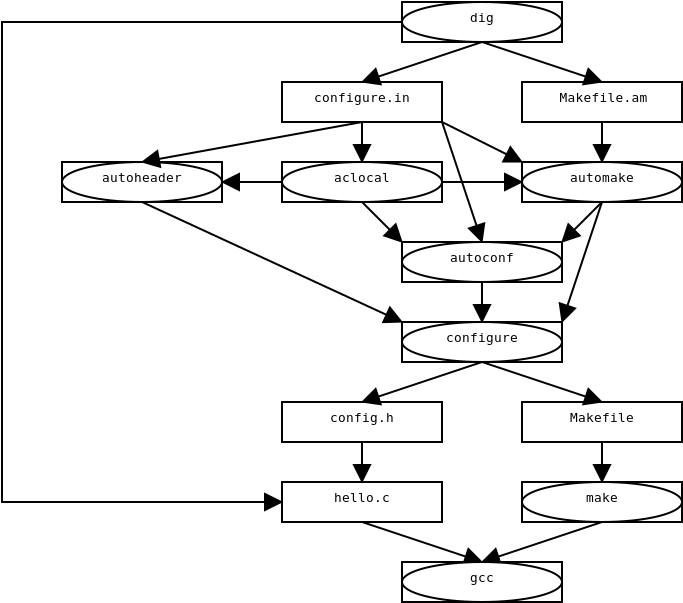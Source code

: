 <?xml version="1.0"?>
<diagram xmlns:dia="http://www.lysator.liu.se/~alla/dia/">
  <diagramdata>
    <attribute name="background">
      <color val="#ffffff"/>
    </attribute>
    <attribute name="paper">
      <composite type="paper">
        <attribute name="name">
          <string>#A4#</string>
        </attribute>
        <attribute name="tmargin">
          <real val="2.82"/>
        </attribute>
        <attribute name="bmargin">
          <real val="2.82"/>
        </attribute>
        <attribute name="lmargin">
          <real val="2.82"/>
        </attribute>
        <attribute name="rmargin">
          <real val="2.82"/>
        </attribute>
        <attribute name="is_portrait">
          <boolean val="true"/>
        </attribute>
        <attribute name="scaling">
          <real val="1"/>
        </attribute>
        <attribute name="fitto">
          <boolean val="false"/>
        </attribute>
      </composite>
    </attribute>
    <attribute name="grid">
      <composite type="grid">
        <attribute name="width_x">
          <real val="1"/>
        </attribute>
        <attribute name="width_y">
          <real val="1"/>
        </attribute>
        <attribute name="visible_x">
          <int val="1"/>
        </attribute>
        <attribute name="visible_y">
          <int val="1"/>
        </attribute>
      </composite>
    </attribute>
    <attribute name="guides">
      <composite type="guides">
        <attribute name="hguides"/>
        <attribute name="vguides"/>
      </composite>
    </attribute>
  </diagramdata>
  <layer name="Background" visible="true">
    <group>
      <object type="Standard - Box" version="0" id="O0">
        <attribute name="obj_pos">
          <point val="33,-5"/>
        </attribute>
        <attribute name="obj_bb">
          <rectangle val="32.95,-5.05;41.05,-2.95"/>
        </attribute>
        <attribute name="elem_corner">
          <point val="33,-5"/>
        </attribute>
        <attribute name="elem_width">
          <real val="8"/>
        </attribute>
        <attribute name="elem_height">
          <real val="2"/>
        </attribute>
        <attribute name="show_background">
          <boolean val="true"/>
        </attribute>
      </object>
      <object type="Standard - Text" version="0" id="O1">
        <attribute name="obj_pos">
          <point val="37,-4"/>
        </attribute>
        <attribute name="obj_bb">
          <rectangle val="34.234,-4.595;39.766,-3.795"/>
        </attribute>
        <attribute name="text">
          <composite type="text">
            <attribute name="string">
              <string>#Makefile.am#</string>
            </attribute>
            <attribute name="font">
              <font name="Courier"/>
            </attribute>
            <attribute name="height">
              <real val="0.8"/>
            </attribute>
            <attribute name="pos">
              <point val="37,-4"/>
            </attribute>
            <attribute name="color">
              <color val="#000000"/>
            </attribute>
            <attribute name="alignment">
              <enum val="1"/>
            </attribute>
          </composite>
        </attribute>
      </object>
    </group>
    <group>
      <object type="Standard - Box" version="0" id="O2">
        <attribute name="obj_pos">
          <point val="33,11"/>
        </attribute>
        <attribute name="obj_bb">
          <rectangle val="32.95,10.95;41.05,13.05"/>
        </attribute>
        <attribute name="elem_corner">
          <point val="33,11"/>
        </attribute>
        <attribute name="elem_width">
          <real val="8"/>
        </attribute>
        <attribute name="elem_height">
          <real val="2"/>
        </attribute>
        <attribute name="show_background">
          <boolean val="true"/>
        </attribute>
      </object>
      <object type="Standard - Text" version="0" id="O3">
        <attribute name="obj_pos">
          <point val="37,12"/>
        </attribute>
        <attribute name="obj_bb">
          <rectangle val="34.961,11.405;39.039,12.205"/>
        </attribute>
        <attribute name="text">
          <composite type="text">
            <attribute name="string">
              <string>#Makefile#</string>
            </attribute>
            <attribute name="font">
              <font name="Courier"/>
            </attribute>
            <attribute name="height">
              <real val="0.8"/>
            </attribute>
            <attribute name="pos">
              <point val="37,12"/>
            </attribute>
            <attribute name="color">
              <color val="#000000"/>
            </attribute>
            <attribute name="alignment">
              <enum val="1"/>
            </attribute>
          </composite>
        </attribute>
      </object>
    </group>
    <group>
      <object type="Standard - Box" version="0" id="O4">
        <attribute name="obj_pos">
          <point val="21,15"/>
        </attribute>
        <attribute name="obj_bb">
          <rectangle val="20.95,14.95;29.05,17.05"/>
        </attribute>
        <attribute name="elem_corner">
          <point val="21,15"/>
        </attribute>
        <attribute name="elem_width">
          <real val="8"/>
        </attribute>
        <attribute name="elem_height">
          <real val="2"/>
        </attribute>
        <attribute name="show_background">
          <boolean val="true"/>
        </attribute>
      </object>
      <object type="Standard - Text" version="0" id="O5">
        <attribute name="obj_pos">
          <point val="25,16"/>
        </attribute>
        <attribute name="obj_bb">
          <rectangle val="23.203,15.405;26.797,16.205"/>
        </attribute>
        <attribute name="text">
          <composite type="text">
            <attribute name="string">
              <string>#hello.c#</string>
            </attribute>
            <attribute name="font">
              <font name="Courier"/>
            </attribute>
            <attribute name="height">
              <real val="0.8"/>
            </attribute>
            <attribute name="pos">
              <point val="25,16"/>
            </attribute>
            <attribute name="color">
              <color val="#000000"/>
            </attribute>
            <attribute name="alignment">
              <enum val="1"/>
            </attribute>
          </composite>
        </attribute>
      </object>
    </group>
    <group>
      <object type="Standard - Box" version="0" id="O6">
        <attribute name="obj_pos">
          <point val="21,11"/>
        </attribute>
        <attribute name="obj_bb">
          <rectangle val="20.95,10.95;29.05,13.05"/>
        </attribute>
        <attribute name="elem_corner">
          <point val="21,11"/>
        </attribute>
        <attribute name="elem_width">
          <real val="8"/>
        </attribute>
        <attribute name="elem_height">
          <real val="2"/>
        </attribute>
        <attribute name="show_background">
          <boolean val="true"/>
        </attribute>
      </object>
      <object type="Standard - Text" version="0" id="O7">
        <attribute name="obj_pos">
          <point val="25,12"/>
        </attribute>
        <attribute name="obj_bb">
          <rectangle val="22.961,11.405;27.039,12.205"/>
        </attribute>
        <attribute name="text">
          <composite type="text">
            <attribute name="string">
              <string>#config.h#</string>
            </attribute>
            <attribute name="font">
              <font name="Courier"/>
            </attribute>
            <attribute name="height">
              <real val="0.8"/>
            </attribute>
            <attribute name="pos">
              <point val="25,12"/>
            </attribute>
            <attribute name="color">
              <color val="#000000"/>
            </attribute>
            <attribute name="alignment">
              <enum val="1"/>
            </attribute>
          </composite>
        </attribute>
      </object>
    </group>
    <group>
      <object type="Standard - Box" version="0" id="O8">
        <attribute name="obj_pos">
          <point val="21,-5"/>
        </attribute>
        <attribute name="obj_bb">
          <rectangle val="20.95,-5.05;29.05,-2.95"/>
        </attribute>
        <attribute name="elem_corner">
          <point val="21,-5"/>
        </attribute>
        <attribute name="elem_width">
          <real val="8"/>
        </attribute>
        <attribute name="elem_height">
          <real val="2"/>
        </attribute>
        <attribute name="show_background">
          <boolean val="true"/>
        </attribute>
      </object>
      <object type="Standard - Text" version="0" id="O9">
        <attribute name="obj_pos">
          <point val="25,-4"/>
        </attribute>
        <attribute name="obj_bb">
          <rectangle val="21.991,-4.595;28.009,-3.795"/>
        </attribute>
        <attribute name="text">
          <composite type="text">
            <attribute name="string">
              <string>#configure.in#</string>
            </attribute>
            <attribute name="font">
              <font name="Courier"/>
            </attribute>
            <attribute name="height">
              <real val="0.8"/>
            </attribute>
            <attribute name="pos">
              <point val="25,-4"/>
            </attribute>
            <attribute name="color">
              <color val="#000000"/>
            </attribute>
            <attribute name="alignment">
              <enum val="1"/>
            </attribute>
          </composite>
        </attribute>
      </object>
    </group>
    <object type="Standard - Line" version="0" id="O10">
      <attribute name="obj_pos">
        <point val="31,-7"/>
      </attribute>
      <attribute name="obj_bb">
        <rectangle val="30.15,-7.85;37.85,-4.15"/>
      </attribute>
      <attribute name="conn_endpoints">
        <point val="31,-7"/>
        <point val="37,-5"/>
      </attribute>
      <attribute name="numcp">
        <int val="1"/>
      </attribute>
      <attribute name="end_arrow">
        <enum val="3"/>
      </attribute>
      <attribute name="end_arrow_length">
        <real val="0.8"/>
      </attribute>
      <attribute name="end_arrow_width">
        <real val="0.8"/>
      </attribute>
      <connections>
        <connection handle="0" to="O21" connection="6"/>
        <connection handle="1" to="O0" connection="1"/>
      </connections>
    </object>
    <object type="Standard - Line" version="0" id="O11">
      <attribute name="obj_pos">
        <point val="31,-7"/>
      </attribute>
      <attribute name="obj_bb">
        <rectangle val="24.15,-7.85;31.85,-4.15"/>
      </attribute>
      <attribute name="conn_endpoints">
        <point val="31,-7"/>
        <point val="25,-5"/>
      </attribute>
      <attribute name="numcp">
        <int val="1"/>
      </attribute>
      <attribute name="end_arrow">
        <enum val="3"/>
      </attribute>
      <attribute name="end_arrow_length">
        <real val="0.8"/>
      </attribute>
      <attribute name="end_arrow_width">
        <real val="0.8"/>
      </attribute>
      <connections>
        <connection handle="0" to="O21" connection="6"/>
        <connection handle="1" to="O8" connection="1"/>
      </connections>
    </object>
    <object type="Standard - Line" version="0" id="O12">
      <attribute name="obj_pos">
        <point val="14,1"/>
      </attribute>
      <attribute name="obj_bb">
        <rectangle val="13.15,0.15;27.85,7.85"/>
      </attribute>
      <attribute name="conn_endpoints">
        <point val="14,1"/>
        <point val="27,7"/>
      </attribute>
      <attribute name="numcp">
        <int val="1"/>
      </attribute>
      <attribute name="end_arrow">
        <enum val="3"/>
      </attribute>
      <attribute name="end_arrow_length">
        <real val="0.8"/>
      </attribute>
      <attribute name="end_arrow_width">
        <real val="0.8"/>
      </attribute>
      <connections>
        <connection handle="0" to="O24" connection="6"/>
        <connection handle="1" to="O47" connection="0"/>
      </connections>
    </object>
    <object type="Standard - Line" version="0" id="O13">
      <attribute name="obj_pos">
        <point val="31,5"/>
      </attribute>
      <attribute name="obj_bb">
        <rectangle val="30.15,4.15;31.85,7.85"/>
      </attribute>
      <attribute name="conn_endpoints">
        <point val="31,5"/>
        <point val="31,7"/>
      </attribute>
      <attribute name="numcp">
        <int val="1"/>
      </attribute>
      <attribute name="end_arrow">
        <enum val="3"/>
      </attribute>
      <attribute name="end_arrow_length">
        <real val="0.8"/>
      </attribute>
      <attribute name="end_arrow_width">
        <real val="0.8"/>
      </attribute>
      <connections>
        <connection handle="0" to="O32" connection="6"/>
        <connection handle="1" to="O47" connection="1"/>
      </connections>
    </object>
    <object type="Standard - Line" version="0" id="O14">
      <attribute name="obj_pos">
        <point val="37,1"/>
      </attribute>
      <attribute name="obj_bb">
        <rectangle val="34.15,0.15;37.85,7.85"/>
      </attribute>
      <attribute name="conn_endpoints">
        <point val="37,1"/>
        <point val="35,7"/>
      </attribute>
      <attribute name="numcp">
        <int val="1"/>
      </attribute>
      <attribute name="end_arrow">
        <enum val="3"/>
      </attribute>
      <attribute name="end_arrow_length">
        <real val="0.8"/>
      </attribute>
      <attribute name="end_arrow_width">
        <real val="0.8"/>
      </attribute>
      <connections>
        <connection handle="0" to="O29" connection="6"/>
        <connection handle="1" to="O47" connection="2"/>
      </connections>
    </object>
    <object type="Standard - Line" version="0" id="O15">
      <attribute name="obj_pos">
        <point val="31,9"/>
      </attribute>
      <attribute name="obj_bb">
        <rectangle val="24.15,8.15;31.85,11.85"/>
      </attribute>
      <attribute name="conn_endpoints">
        <point val="31,9"/>
        <point val="25,11"/>
      </attribute>
      <attribute name="numcp">
        <int val="1"/>
      </attribute>
      <attribute name="end_arrow">
        <enum val="3"/>
      </attribute>
      <attribute name="end_arrow_length">
        <real val="0.8"/>
      </attribute>
      <attribute name="end_arrow_width">
        <real val="0.8"/>
      </attribute>
      <connections>
        <connection handle="0" to="O47" connection="6"/>
        <connection handle="1" to="O6" connection="1"/>
      </connections>
    </object>
    <object type="Standard - Line" version="0" id="O16">
      <attribute name="obj_pos">
        <point val="25,1"/>
      </attribute>
      <attribute name="obj_bb">
        <rectangle val="24.15,0.15;27.85,3.85"/>
      </attribute>
      <attribute name="conn_endpoints">
        <point val="25,1"/>
        <point val="27,3"/>
      </attribute>
      <attribute name="numcp">
        <int val="1"/>
      </attribute>
      <attribute name="end_arrow">
        <enum val="3"/>
      </attribute>
      <attribute name="end_arrow_length">
        <real val="0.8"/>
      </attribute>
      <attribute name="end_arrow_width">
        <real val="0.8"/>
      </attribute>
      <connections>
        <connection handle="0" to="O35" connection="6"/>
        <connection handle="1" to="O32" connection="0"/>
      </connections>
    </object>
    <object type="Standard - Text" version="0" id="O17">
      <attribute name="obj_pos">
        <point val="18,5"/>
      </attribute>
      <attribute name="obj_bb">
        <rectangle val="18,4.405;18,5.205"/>
      </attribute>
      <attribute name="text">
        <composite type="text">
          <attribute name="string">
            <string>##</string>
          </attribute>
          <attribute name="font">
            <font name="Courier"/>
          </attribute>
          <attribute name="height">
            <real val="0.8"/>
          </attribute>
          <attribute name="pos">
            <point val="18,5"/>
          </attribute>
          <attribute name="color">
            <color val="#000000"/>
          </attribute>
          <attribute name="alignment">
            <enum val="1"/>
          </attribute>
        </composite>
      </attribute>
    </object>
    <object type="Standard - Line" version="0" id="O18">
      <attribute name="obj_pos">
        <point val="25,-3"/>
      </attribute>
      <attribute name="obj_bb">
        <rectangle val="24.15,-3.85;25.85,-0.15"/>
      </attribute>
      <attribute name="conn_endpoints">
        <point val="25,-3"/>
        <point val="25,-1"/>
      </attribute>
      <attribute name="numcp">
        <int val="1"/>
      </attribute>
      <attribute name="end_arrow">
        <enum val="3"/>
      </attribute>
      <attribute name="end_arrow_length">
        <real val="0.8"/>
      </attribute>
      <attribute name="end_arrow_width">
        <real val="0.8"/>
      </attribute>
      <connections>
        <connection handle="0" to="O8" connection="6"/>
        <connection handle="1" to="O35" connection="1"/>
      </connections>
    </object>
    <object type="Standard - Line" version="0" id="O19">
      <attribute name="obj_pos">
        <point val="29,0"/>
      </attribute>
      <attribute name="obj_bb">
        <rectangle val="28.15,-0.85;33.85,0.85"/>
      </attribute>
      <attribute name="conn_endpoints">
        <point val="29,0"/>
        <point val="33,0"/>
      </attribute>
      <attribute name="numcp">
        <int val="1"/>
      </attribute>
      <attribute name="end_arrow">
        <enum val="3"/>
      </attribute>
      <attribute name="end_arrow_length">
        <real val="0.8"/>
      </attribute>
      <attribute name="end_arrow_width">
        <real val="0.8"/>
      </attribute>
      <connections>
        <connection handle="0" to="O35" connection="4"/>
        <connection handle="1" to="O29" connection="3"/>
      </connections>
    </object>
    <object type="Standard - Line" version="0" id="O20">
      <attribute name="obj_pos">
        <point val="37,1"/>
      </attribute>
      <attribute name="obj_bb">
        <rectangle val="34.15,0.15;37.85,3.85"/>
      </attribute>
      <attribute name="conn_endpoints">
        <point val="37,1"/>
        <point val="35,3"/>
      </attribute>
      <attribute name="numcp">
        <int val="1"/>
      </attribute>
      <attribute name="end_arrow">
        <enum val="3"/>
      </attribute>
      <attribute name="end_arrow_length">
        <real val="0.8"/>
      </attribute>
      <attribute name="end_arrow_width">
        <real val="0.8"/>
      </attribute>
      <connections>
        <connection handle="0" to="O29" connection="6"/>
        <connection handle="1" to="O32" connection="2"/>
      </connections>
    </object>
    <group>
      <group>
        <object type="Standard - Box" version="0" id="O21">
          <attribute name="obj_pos">
            <point val="27,-9"/>
          </attribute>
          <attribute name="obj_bb">
            <rectangle val="26.95,-9.05;35.05,-6.95"/>
          </attribute>
          <attribute name="elem_corner">
            <point val="27,-9"/>
          </attribute>
          <attribute name="elem_width">
            <real val="8"/>
          </attribute>
          <attribute name="elem_height">
            <real val="2"/>
          </attribute>
          <attribute name="show_background">
            <boolean val="true"/>
          </attribute>
        </object>
        <object type="Standard - Text" version="0" id="O22">
          <attribute name="obj_pos">
            <point val="31,-8"/>
          </attribute>
          <attribute name="obj_bb">
            <rectangle val="30.173,-8.595;31.827,-7.795"/>
          </attribute>
          <attribute name="text">
            <composite type="text">
              <attribute name="string">
                <string>#dig#</string>
              </attribute>
              <attribute name="font">
                <font name="Courier"/>
              </attribute>
              <attribute name="height">
                <real val="0.8"/>
              </attribute>
              <attribute name="pos">
                <point val="31,-8"/>
              </attribute>
              <attribute name="color">
                <color val="#000000"/>
              </attribute>
              <attribute name="alignment">
                <enum val="1"/>
              </attribute>
            </composite>
          </attribute>
        </object>
      </group>
      <object type="Standard - Ellipse" version="0" id="O23">
        <attribute name="obj_pos">
          <point val="27,-9"/>
        </attribute>
        <attribute name="obj_bb">
          <rectangle val="26.95,-9.05;35.05,-6.95"/>
        </attribute>
        <attribute name="elem_corner">
          <point val="27,-9"/>
        </attribute>
        <attribute name="elem_width">
          <real val="8"/>
        </attribute>
        <attribute name="elem_height">
          <real val="2"/>
        </attribute>
        <attribute name="show_background">
          <boolean val="false"/>
        </attribute>
      </object>
    </group>
    <group>
      <group>
        <object type="Standard - Box" version="0" id="O24">
          <attribute name="obj_pos">
            <point val="10,-1"/>
          </attribute>
          <attribute name="obj_bb">
            <rectangle val="9.95,-1.05;18.05,1.05"/>
          </attribute>
          <attribute name="elem_corner">
            <point val="10,-1"/>
          </attribute>
          <attribute name="elem_width">
            <real val="8"/>
          </attribute>
          <attribute name="elem_height">
            <real val="2"/>
          </attribute>
          <attribute name="show_background">
            <boolean val="true"/>
          </attribute>
        </object>
        <object type="Standard - Text" version="0" id="O25">
          <attribute name="obj_pos">
            <point val="14,0"/>
          </attribute>
          <attribute name="obj_bb">
            <rectangle val="11.476,-0.595;16.524,0.205"/>
          </attribute>
          <attribute name="text">
            <composite type="text">
              <attribute name="string">
                <string>#autoheader#</string>
              </attribute>
              <attribute name="font">
                <font name="Courier"/>
              </attribute>
              <attribute name="height">
                <real val="0.8"/>
              </attribute>
              <attribute name="pos">
                <point val="14,0"/>
              </attribute>
              <attribute name="color">
                <color val="#000000"/>
              </attribute>
              <attribute name="alignment">
                <enum val="1"/>
              </attribute>
            </composite>
          </attribute>
        </object>
      </group>
      <object type="Standard - Ellipse" version="0" id="O26">
        <attribute name="obj_pos">
          <point val="10,-1"/>
        </attribute>
        <attribute name="obj_bb">
          <rectangle val="9.95,-1.05;18.05,1.05"/>
        </attribute>
        <attribute name="elem_corner">
          <point val="10,-1"/>
        </attribute>
        <attribute name="elem_width">
          <real val="8"/>
        </attribute>
        <attribute name="elem_height">
          <real val="2"/>
        </attribute>
        <attribute name="show_background">
          <boolean val="false"/>
        </attribute>
      </object>
    </group>
    <object type="Standard - Line" version="0" id="O27">
      <attribute name="obj_pos">
        <point val="37,-3"/>
      </attribute>
      <attribute name="obj_bb">
        <rectangle val="36.15,-3.85;37.85,-0.15"/>
      </attribute>
      <attribute name="conn_endpoints">
        <point val="37,-3"/>
        <point val="37,-1"/>
      </attribute>
      <attribute name="numcp">
        <int val="1"/>
      </attribute>
      <attribute name="end_arrow">
        <enum val="3"/>
      </attribute>
      <attribute name="end_arrow_length">
        <real val="0.8"/>
      </attribute>
      <attribute name="end_arrow_width">
        <real val="0.8"/>
      </attribute>
      <connections>
        <connection handle="0" to="O0" connection="6"/>
        <connection handle="1" to="O29" connection="1"/>
      </connections>
    </object>
    <object type="Standard - Line" version="0" id="O28">
      <attribute name="obj_pos">
        <point val="29,-3"/>
      </attribute>
      <attribute name="obj_bb">
        <rectangle val="28.15,-3.85;33.85,-0.15"/>
      </attribute>
      <attribute name="conn_endpoints">
        <point val="29,-3"/>
        <point val="33,-1"/>
      </attribute>
      <attribute name="numcp">
        <int val="1"/>
      </attribute>
      <attribute name="end_arrow">
        <enum val="3"/>
      </attribute>
      <attribute name="end_arrow_length">
        <real val="0.8"/>
      </attribute>
      <attribute name="end_arrow_width">
        <real val="0.8"/>
      </attribute>
      <connections>
        <connection handle="0" to="O8" connection="7"/>
        <connection handle="1" to="O29" connection="0"/>
      </connections>
    </object>
    <group>
      <group>
        <object type="Standard - Box" version="0" id="O29">
          <attribute name="obj_pos">
            <point val="33,-1"/>
          </attribute>
          <attribute name="obj_bb">
            <rectangle val="32.95,-1.05;41.05,1.05"/>
          </attribute>
          <attribute name="elem_corner">
            <point val="33,-1"/>
          </attribute>
          <attribute name="elem_width">
            <real val="8"/>
          </attribute>
          <attribute name="elem_height">
            <real val="2"/>
          </attribute>
          <attribute name="show_background">
            <boolean val="true"/>
          </attribute>
        </object>
        <object type="Standard - Text" version="0" id="O30">
          <attribute name="obj_pos">
            <point val="37,0"/>
          </attribute>
          <attribute name="obj_bb">
            <rectangle val="34.961,-0.595;39.039,0.205"/>
          </attribute>
          <attribute name="text">
            <composite type="text">
              <attribute name="string">
                <string>#automake#</string>
              </attribute>
              <attribute name="font">
                <font name="Courier"/>
              </attribute>
              <attribute name="height">
                <real val="0.8"/>
              </attribute>
              <attribute name="pos">
                <point val="37,0"/>
              </attribute>
              <attribute name="color">
                <color val="#000000"/>
              </attribute>
              <attribute name="alignment">
                <enum val="1"/>
              </attribute>
            </composite>
          </attribute>
        </object>
      </group>
      <object type="Standard - Ellipse" version="0" id="O31">
        <attribute name="obj_pos">
          <point val="33,-1"/>
        </attribute>
        <attribute name="obj_bb">
          <rectangle val="32.95,-1.05;41.05,1.05"/>
        </attribute>
        <attribute name="elem_corner">
          <point val="33,-1"/>
        </attribute>
        <attribute name="elem_width">
          <real val="8"/>
        </attribute>
        <attribute name="elem_height">
          <real val="2"/>
        </attribute>
        <attribute name="show_background">
          <boolean val="false"/>
        </attribute>
      </object>
    </group>
    <group>
      <group>
        <object type="Standard - Box" version="0" id="O32">
          <attribute name="obj_pos">
            <point val="27,3"/>
          </attribute>
          <attribute name="obj_bb">
            <rectangle val="26.95,2.95;35.05,5.05"/>
          </attribute>
          <attribute name="elem_corner">
            <point val="27,3"/>
          </attribute>
          <attribute name="elem_width">
            <real val="8"/>
          </attribute>
          <attribute name="elem_height">
            <real val="2"/>
          </attribute>
          <attribute name="show_background">
            <boolean val="true"/>
          </attribute>
        </object>
        <object type="Standard - Text" version="0" id="O33">
          <attribute name="obj_pos">
            <point val="31,4"/>
          </attribute>
          <attribute name="obj_bb">
            <rectangle val="28.961,3.405;33.039,4.205"/>
          </attribute>
          <attribute name="text">
            <composite type="text">
              <attribute name="string">
                <string>#autoconf#</string>
              </attribute>
              <attribute name="font">
                <font name="Courier"/>
              </attribute>
              <attribute name="height">
                <real val="0.8"/>
              </attribute>
              <attribute name="pos">
                <point val="31,4"/>
              </attribute>
              <attribute name="color">
                <color val="#000000"/>
              </attribute>
              <attribute name="alignment">
                <enum val="1"/>
              </attribute>
            </composite>
          </attribute>
        </object>
      </group>
      <object type="Standard - Ellipse" version="0" id="O34">
        <attribute name="obj_pos">
          <point val="27,3"/>
        </attribute>
        <attribute name="obj_bb">
          <rectangle val="26.95,2.95;35.05,5.05"/>
        </attribute>
        <attribute name="elem_corner">
          <point val="27,3"/>
        </attribute>
        <attribute name="elem_width">
          <real val="8"/>
        </attribute>
        <attribute name="elem_height">
          <real val="2"/>
        </attribute>
        <attribute name="show_background">
          <boolean val="false"/>
        </attribute>
      </object>
    </group>
    <group>
      <group>
        <object type="Standard - Box" version="0" id="O35">
          <attribute name="obj_pos">
            <point val="21,-1"/>
          </attribute>
          <attribute name="obj_bb">
            <rectangle val="20.95,-1.05;29.05,1.05"/>
          </attribute>
          <attribute name="elem_corner">
            <point val="21,-1"/>
          </attribute>
          <attribute name="elem_width">
            <real val="8"/>
          </attribute>
          <attribute name="elem_height">
            <real val="2"/>
          </attribute>
          <attribute name="show_background">
            <boolean val="true"/>
          </attribute>
        </object>
        <object type="Standard - Text" version="0" id="O36">
          <attribute name="obj_pos">
            <point val="25,0"/>
          </attribute>
          <attribute name="obj_bb">
            <rectangle val="23.203,-0.595;26.797,0.205"/>
          </attribute>
          <attribute name="text">
            <composite type="text">
              <attribute name="string">
                <string>#aclocal#</string>
              </attribute>
              <attribute name="font">
                <font name="Courier"/>
              </attribute>
              <attribute name="height">
                <real val="0.8"/>
              </attribute>
              <attribute name="pos">
                <point val="25,0"/>
              </attribute>
              <attribute name="color">
                <color val="#000000"/>
              </attribute>
              <attribute name="alignment">
                <enum val="1"/>
              </attribute>
            </composite>
          </attribute>
        </object>
      </group>
      <object type="Standard - Ellipse" version="0" id="O37">
        <attribute name="obj_pos">
          <point val="21,-1"/>
        </attribute>
        <attribute name="obj_bb">
          <rectangle val="20.95,-1.05;29.05,1.05"/>
        </attribute>
        <attribute name="elem_corner">
          <point val="21,-1"/>
        </attribute>
        <attribute name="elem_width">
          <real val="8"/>
        </attribute>
        <attribute name="elem_height">
          <real val="2"/>
        </attribute>
        <attribute name="show_background">
          <boolean val="false"/>
        </attribute>
      </object>
    </group>
    <object type="Standard - Line" version="0" id="O38">
      <attribute name="obj_pos">
        <point val="31,9"/>
      </attribute>
      <attribute name="obj_bb">
        <rectangle val="30.15,8.15;37.85,11.85"/>
      </attribute>
      <attribute name="conn_endpoints">
        <point val="31,9"/>
        <point val="37,11"/>
      </attribute>
      <attribute name="numcp">
        <int val="1"/>
      </attribute>
      <attribute name="end_arrow">
        <enum val="3"/>
      </attribute>
      <attribute name="end_arrow_length">
        <real val="0.8"/>
      </attribute>
      <attribute name="end_arrow_width">
        <real val="0.8"/>
      </attribute>
      <connections>
        <connection handle="0" to="O47" connection="6"/>
        <connection handle="1" to="O2" connection="1"/>
      </connections>
    </object>
    <group>
      <object type="Standard - Box" version="0" id="O39">
        <attribute name="obj_pos">
          <point val="33,15"/>
        </attribute>
        <attribute name="obj_bb">
          <rectangle val="32.95,14.95;41.05,17.05"/>
        </attribute>
        <attribute name="elem_corner">
          <point val="33,15"/>
        </attribute>
        <attribute name="elem_width">
          <real val="8"/>
        </attribute>
        <attribute name="elem_height">
          <real val="2"/>
        </attribute>
        <attribute name="show_background">
          <boolean val="true"/>
        </attribute>
      </object>
      <object type="Standard - Text" version="0" id="O40">
        <attribute name="obj_pos">
          <point val="37,16"/>
        </attribute>
        <attribute name="obj_bb">
          <rectangle val="35.93,15.405;38.07,16.205"/>
        </attribute>
        <attribute name="text">
          <composite type="text">
            <attribute name="string">
              <string>#make#</string>
            </attribute>
            <attribute name="font">
              <font name="Courier"/>
            </attribute>
            <attribute name="height">
              <real val="0.8"/>
            </attribute>
            <attribute name="pos">
              <point val="37,16"/>
            </attribute>
            <attribute name="color">
              <color val="#000000"/>
            </attribute>
            <attribute name="alignment">
              <enum val="1"/>
            </attribute>
          </composite>
        </attribute>
      </object>
      <object type="Standard - Ellipse" version="0" id="O41">
        <attribute name="obj_pos">
          <point val="33,15"/>
        </attribute>
        <attribute name="obj_bb">
          <rectangle val="32.95,14.95;41.05,17.05"/>
        </attribute>
        <attribute name="elem_corner">
          <point val="33,15"/>
        </attribute>
        <attribute name="elem_width">
          <real val="8"/>
        </attribute>
        <attribute name="elem_height">
          <real val="2"/>
        </attribute>
        <attribute name="show_background">
          <boolean val="false"/>
        </attribute>
      </object>
    </group>
    <object type="Standard - Line" version="0" id="O42">
      <attribute name="obj_pos">
        <point val="37,13"/>
      </attribute>
      <attribute name="obj_bb">
        <rectangle val="36.15,12.15;37.85,15.85"/>
      </attribute>
      <attribute name="conn_endpoints">
        <point val="37,13"/>
        <point val="37,15"/>
      </attribute>
      <attribute name="numcp">
        <int val="1"/>
      </attribute>
      <attribute name="end_arrow">
        <enum val="3"/>
      </attribute>
      <attribute name="end_arrow_length">
        <real val="0.8"/>
      </attribute>
      <attribute name="end_arrow_width">
        <real val="0.8"/>
      </attribute>
      <connections>
        <connection handle="0" to="O2" connection="6"/>
        <connection handle="1" to="O39" connection="1"/>
      </connections>
    </object>
    <object type="Standard - Line" version="0" id="O43">
      <attribute name="obj_pos">
        <point val="37,17"/>
      </attribute>
      <attribute name="obj_bb">
        <rectangle val="30.15,16.15;37.85,19.85"/>
      </attribute>
      <attribute name="conn_endpoints">
        <point val="37,17"/>
        <point val="31,19"/>
      </attribute>
      <attribute name="numcp">
        <int val="1"/>
      </attribute>
      <attribute name="end_arrow">
        <enum val="3"/>
      </attribute>
      <attribute name="end_arrow_length">
        <real val="0.8"/>
      </attribute>
      <attribute name="end_arrow_width">
        <real val="0.8"/>
      </attribute>
      <connections>
        <connection handle="0" to="O39" connection="6"/>
        <connection handle="1" to="O52" connection="1"/>
      </connections>
    </object>
    <object type="Standard - Line" version="0" id="O44">
      <attribute name="obj_pos">
        <point val="25,-3"/>
      </attribute>
      <attribute name="obj_bb">
        <rectangle val="13.15,-3.85;25.85,-0.15"/>
      </attribute>
      <attribute name="conn_endpoints">
        <point val="25,-3"/>
        <point val="14,-1"/>
      </attribute>
      <attribute name="numcp">
        <int val="1"/>
      </attribute>
      <attribute name="end_arrow">
        <enum val="3"/>
      </attribute>
      <attribute name="end_arrow_length">
        <real val="0.8"/>
      </attribute>
      <attribute name="end_arrow_width">
        <real val="0.8"/>
      </attribute>
      <connections>
        <connection handle="0" to="O8" connection="6"/>
        <connection handle="1" to="O24" connection="1"/>
      </connections>
    </object>
    <object type="Standard - Line" version="0" id="O45">
      <attribute name="obj_pos">
        <point val="29,-3"/>
      </attribute>
      <attribute name="obj_bb">
        <rectangle val="28.15,-3.85;31.85,3.85"/>
      </attribute>
      <attribute name="conn_endpoints">
        <point val="29,-3"/>
        <point val="31,3"/>
      </attribute>
      <attribute name="numcp">
        <int val="1"/>
      </attribute>
      <attribute name="end_arrow">
        <enum val="3"/>
      </attribute>
      <attribute name="end_arrow_length">
        <real val="0.8"/>
      </attribute>
      <attribute name="end_arrow_width">
        <real val="0.8"/>
      </attribute>
      <connections>
        <connection handle="0" to="O8" connection="7"/>
        <connection handle="1" to="O32" connection="1"/>
      </connections>
    </object>
    <object type="Standard - Line" version="0" id="O46">
      <attribute name="obj_pos">
        <point val="25,13"/>
      </attribute>
      <attribute name="obj_bb">
        <rectangle val="24.15,12.15;25.85,15.85"/>
      </attribute>
      <attribute name="conn_endpoints">
        <point val="25,13"/>
        <point val="25,15"/>
      </attribute>
      <attribute name="numcp">
        <int val="1"/>
      </attribute>
      <attribute name="end_arrow">
        <enum val="3"/>
      </attribute>
      <attribute name="end_arrow_length">
        <real val="0.8"/>
      </attribute>
      <attribute name="end_arrow_width">
        <real val="0.8"/>
      </attribute>
      <connections>
        <connection handle="0" to="O6" connection="6"/>
        <connection handle="1" to="O4" connection="1"/>
      </connections>
    </object>
    <group>
      <group>
        <object type="Standard - Box" version="0" id="O47">
          <attribute name="obj_pos">
            <point val="27,7"/>
          </attribute>
          <attribute name="obj_bb">
            <rectangle val="26.95,6.95;35.05,9.05"/>
          </attribute>
          <attribute name="elem_corner">
            <point val="27,7"/>
          </attribute>
          <attribute name="elem_width">
            <real val="8"/>
          </attribute>
          <attribute name="elem_height">
            <real val="2"/>
          </attribute>
          <attribute name="show_background">
            <boolean val="true"/>
          </attribute>
        </object>
        <object type="Standard - Text" version="0" id="O48">
          <attribute name="obj_pos">
            <point val="31,8"/>
          </attribute>
          <attribute name="obj_bb">
            <rectangle val="28.718,7.405;33.282,8.205"/>
          </attribute>
          <attribute name="text">
            <composite type="text">
              <attribute name="string">
                <string>#configure#</string>
              </attribute>
              <attribute name="font">
                <font name="Courier"/>
              </attribute>
              <attribute name="height">
                <real val="0.8"/>
              </attribute>
              <attribute name="pos">
                <point val="31,8"/>
              </attribute>
              <attribute name="color">
                <color val="#000000"/>
              </attribute>
              <attribute name="alignment">
                <enum val="1"/>
              </attribute>
            </composite>
          </attribute>
        </object>
      </group>
      <object type="Standard - Ellipse" version="0" id="O49">
        <attribute name="obj_pos">
          <point val="27,7"/>
        </attribute>
        <attribute name="obj_bb">
          <rectangle val="26.95,6.95;35.05,9.05"/>
        </attribute>
        <attribute name="elem_corner">
          <point val="27,7"/>
        </attribute>
        <attribute name="elem_width">
          <real val="8"/>
        </attribute>
        <attribute name="elem_height">
          <real val="2"/>
        </attribute>
        <attribute name="show_background">
          <boolean val="false"/>
        </attribute>
      </object>
    </group>
    <object type="Standard - Line" version="0" id="O50">
      <attribute name="obj_pos">
        <point val="25,17"/>
      </attribute>
      <attribute name="obj_bb">
        <rectangle val="24.15,16.15;31.85,19.85"/>
      </attribute>
      <attribute name="conn_endpoints">
        <point val="25,17"/>
        <point val="31,19"/>
      </attribute>
      <attribute name="numcp">
        <int val="1"/>
      </attribute>
      <attribute name="end_arrow">
        <enum val="3"/>
      </attribute>
      <attribute name="end_arrow_length">
        <real val="0.8"/>
      </attribute>
      <attribute name="end_arrow_width">
        <real val="0.8"/>
      </attribute>
      <connections>
        <connection handle="0" to="O4" connection="6"/>
        <connection handle="1" to="O52" connection="1"/>
      </connections>
    </object>
    <object type="Standard - PolyLine" version="0" id="O51">
      <attribute name="obj_pos">
        <point val="27,-8"/>
      </attribute>
      <attribute name="obj_bb">
        <rectangle val="6.15,-8.85;27.85,16.85"/>
      </attribute>
      <attribute name="poly_points">
        <point val="27,-8"/>
        <point val="7,-8"/>
        <point val="7,16"/>
        <point val="21,16"/>
      </attribute>
      <attribute name="end_arrow">
        <enum val="3"/>
      </attribute>
      <attribute name="end_arrow_length">
        <real val="0.8"/>
      </attribute>
      <attribute name="end_arrow_width">
        <real val="0.8"/>
      </attribute>
      <connections>
        <connection handle="0" to="O21" connection="3"/>
        <connection handle="3" to="O4" connection="3"/>
      </connections>
    </object>
    <group>
      <object type="Standard - Box" version="0" id="O52">
        <attribute name="obj_pos">
          <point val="27,19"/>
        </attribute>
        <attribute name="obj_bb">
          <rectangle val="26.95,18.95;35.05,21.05"/>
        </attribute>
        <attribute name="elem_corner">
          <point val="27,19"/>
        </attribute>
        <attribute name="elem_width">
          <real val="8"/>
        </attribute>
        <attribute name="elem_height">
          <real val="2"/>
        </attribute>
        <attribute name="show_background">
          <boolean val="true"/>
        </attribute>
      </object>
      <object type="Standard - Text" version="0" id="O53">
        <attribute name="obj_pos">
          <point val="31,20"/>
        </attribute>
        <attribute name="obj_bb">
          <rectangle val="30.173,19.405;31.827,20.205"/>
        </attribute>
        <attribute name="text">
          <composite type="text">
            <attribute name="string">
              <string>#gcc#</string>
            </attribute>
            <attribute name="font">
              <font name="Courier"/>
            </attribute>
            <attribute name="height">
              <real val="0.8"/>
            </attribute>
            <attribute name="pos">
              <point val="31,20"/>
            </attribute>
            <attribute name="color">
              <color val="#000000"/>
            </attribute>
            <attribute name="alignment">
              <enum val="1"/>
            </attribute>
          </composite>
        </attribute>
      </object>
      <object type="Standard - Ellipse" version="0" id="O54">
        <attribute name="obj_pos">
          <point val="27,19"/>
        </attribute>
        <attribute name="obj_bb">
          <rectangle val="26.95,18.95;35.05,21.05"/>
        </attribute>
        <attribute name="elem_corner">
          <point val="27,19"/>
        </attribute>
        <attribute name="elem_width">
          <real val="8"/>
        </attribute>
        <attribute name="elem_height">
          <real val="2"/>
        </attribute>
        <attribute name="show_background">
          <boolean val="false"/>
        </attribute>
      </object>
    </group>
    <object type="Standard - Line" version="0" id="O55">
      <attribute name="obj_pos">
        <point val="21,0"/>
      </attribute>
      <attribute name="obj_bb">
        <rectangle val="17.15,-0.85;21.85,0.85"/>
      </attribute>
      <attribute name="conn_endpoints">
        <point val="21,0"/>
        <point val="18,0"/>
      </attribute>
      <attribute name="numcp">
        <int val="1"/>
      </attribute>
      <attribute name="end_arrow">
        <enum val="3"/>
      </attribute>
      <attribute name="end_arrow_length">
        <real val="0.8"/>
      </attribute>
      <attribute name="end_arrow_width">
        <real val="0.8"/>
      </attribute>
      <connections>
        <connection handle="0" to="O35" connection="3"/>
        <connection handle="1" to="O24" connection="4"/>
      </connections>
    </object>
  </layer>
</diagram>
